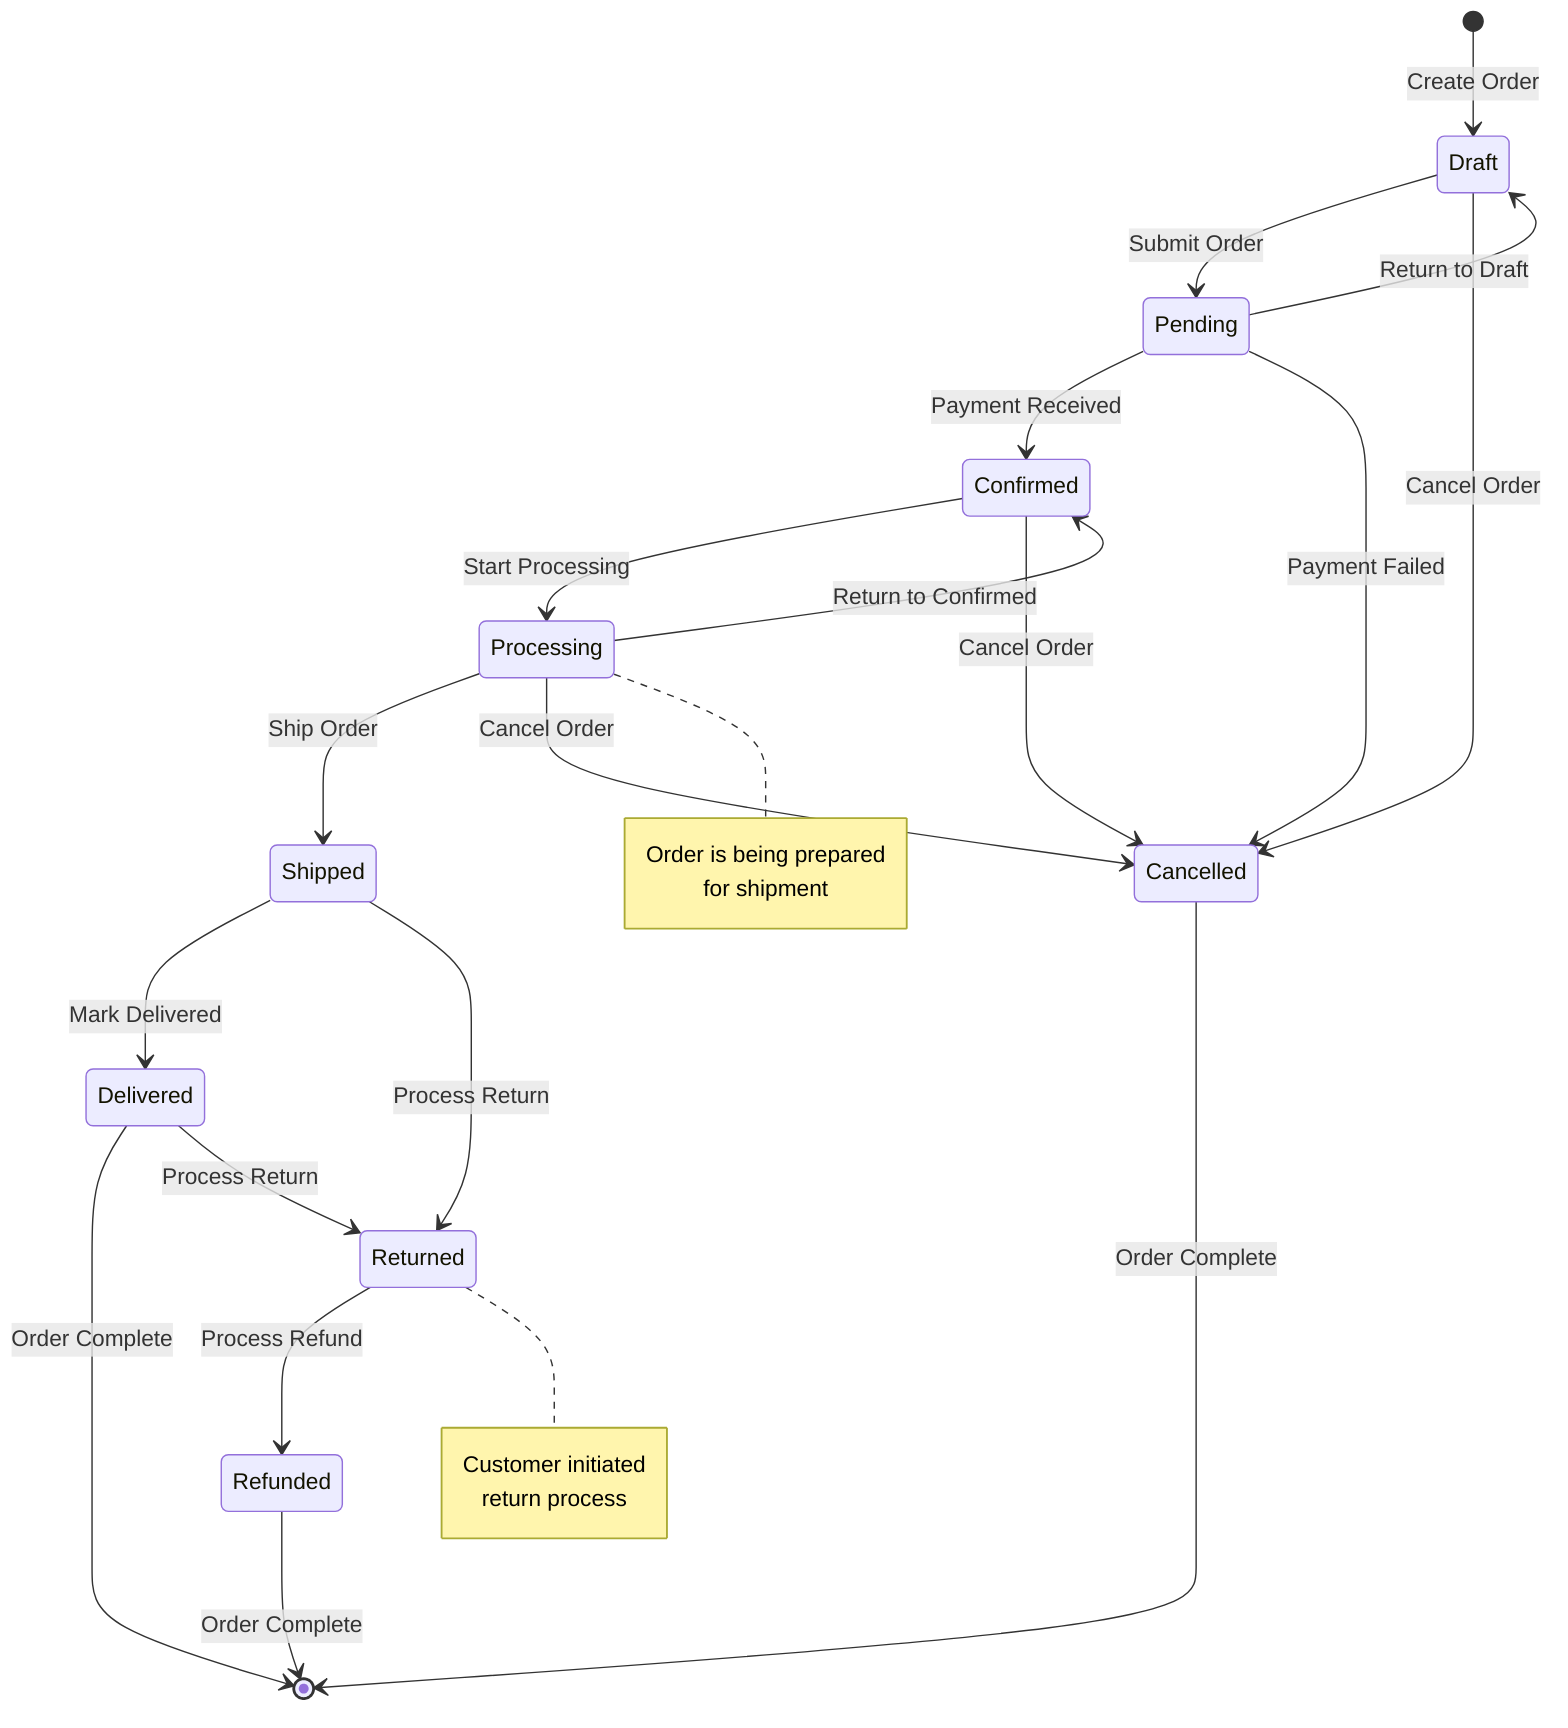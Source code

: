 %% State Diagram
%% Purpose: Shows the different states of an object and transitions between them.
%% Instructions: Replace placeholders with your actual states and transitions.

stateDiagram-v2
    [*] --> Draft : Create Order

    Draft --> Pending : Submit Order
    Draft --> Cancelled : Cancel Order

    Pending --> Confirmed : Payment Received
    Pending --> Cancelled : Payment Failed
    Pending --> Draft : Return to Draft

    Confirmed --> Processing : Start Processing
    Confirmed --> Cancelled : Cancel Order

    Processing --> Shipped : Ship Order
    Processing --> Cancelled : Cancel Order
    Processing --> Confirmed : Return to Confirmed

    Shipped --> Delivered : Mark Delivered
    Shipped --> Returned : Process Return

    Delivered --> [*] : Order Complete
    Delivered --> Returned : Process Return

    Returned --> Refunded : Process Refund
    Refunded --> [*] : Order Complete

    Cancelled --> [*] : Order Complete

    %% Add notes for complex transitions
    note right of Processing
        Order is being prepared
        for shipment
    end note

    note right of Returned
        Customer initiated
        return process
    end note